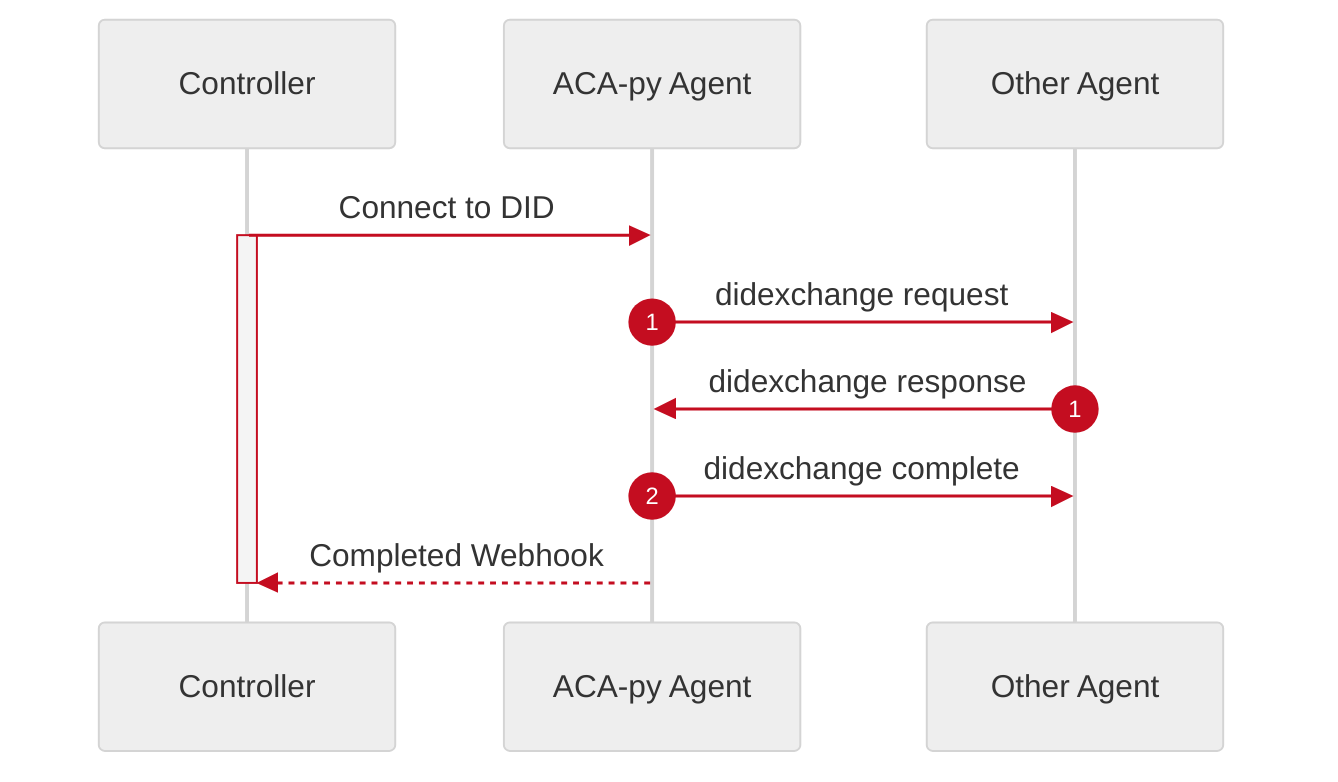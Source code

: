 %%{init: {
  "theme": "neutral",
  "themeVariables": {
    "xactorTextColor": "#C40D20",
    "signalColor": "#C40D20",
    "xsignalTextColor": "#C40D20",
    "activationBorderColor": "#C40D20"
  }
}}%%
sequenceDiagram
    participant controller as Controller
    participant alice as ACA-py Agent
    participant bob as Other Agent
%%    participant indy as Indy Node
    
    controller->>alice: Connect to DID
    activate controller
    
%%    opt diddoc not cached
%%        alice->>indy: retrieve did document
%%        indy-->>alice: 
%%    end

    autonumber 1
    alice->>bob: didexchange request
    autonumber 1
    bob->>alice: didexchange response
    alice->>bob: didexchange complete
    autonumber off
    
    alice-->>controller: Completed Webhook
    deactivate controller